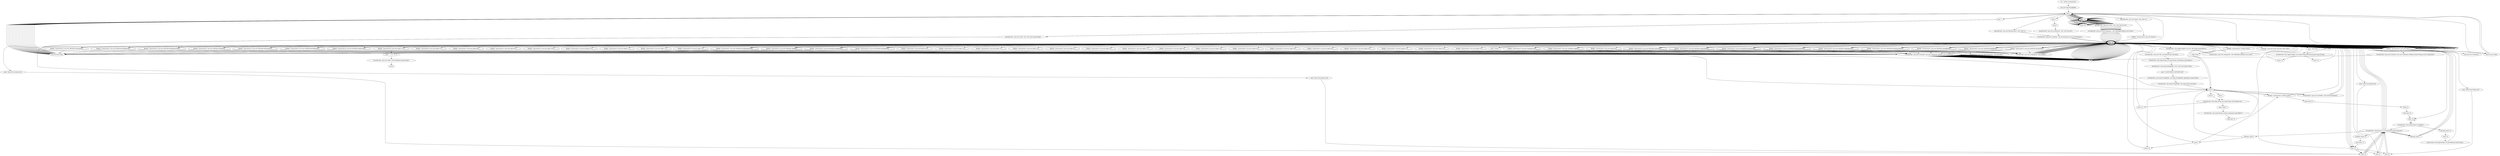 digraph "" {
    "r0 := @this: precession13"
    "new java.lang.StringBuffer"
    "r0 := @this: precession13"->"new java.lang.StringBuffer";
    "dup1.r"
    "new java.lang.StringBuffer"->"dup1.r";
    "load.r r0"
    "dup1.r"->"load.r r0";
    "virtualinvoke <java.applet.Applet: java.net.URL getDocumentBase()>"
    "load.r r0"->"virtualinvoke <java.applet.Applet: java.net.URL getDocumentBase()>";
    "virtualinvoke <java.net.URL: java.lang.String toString()>"
    "virtualinvoke <java.applet.Applet: java.net.URL getDocumentBase()>"->"virtualinvoke <java.net.URL: java.lang.String toString()>";
    "staticinvoke <java.lang.String: java.lang.String valueOf(java.lang.Object)>"
    "virtualinvoke <java.net.URL: java.lang.String toString()>"->"staticinvoke <java.lang.String: java.lang.String valueOf(java.lang.Object)>";
    "specialinvoke <java.lang.StringBuffer: void <init>(java.lang.String)>"
    "staticinvoke <java.lang.String: java.lang.String valueOf(java.lang.Object)>"->"specialinvoke <java.lang.StringBuffer: void <init>(java.lang.String)>";
    "push \"1234567890123456789012345\""
    "specialinvoke <java.lang.StringBuffer: void <init>(java.lang.String)>"->"push \"1234567890123456789012345\"";
    "virtualinvoke <java.lang.StringBuffer: java.lang.StringBuffer append(java.lang.String)>"
    "push \"1234567890123456789012345\""->"virtualinvoke <java.lang.StringBuffer: java.lang.StringBuffer append(java.lang.String)>";
    "virtualinvoke <java.lang.StringBuffer: java.lang.String toString()>"
    "virtualinvoke <java.lang.StringBuffer: java.lang.StringBuffer append(java.lang.String)>"->"virtualinvoke <java.lang.StringBuffer: java.lang.String toString()>";
    "push 0"
    "virtualinvoke <java.lang.StringBuffer: java.lang.String toString()>"->"push 0";
    "push 27"
    "push 0"->"push 27";
    "virtualinvoke <java.lang.String: java.lang.String substring(int,int)>"
    "push 27"->"virtualinvoke <java.lang.String: java.lang.String substring(int,int)>";
    "store.r r2"
    "virtualinvoke <java.lang.String: java.lang.String substring(int,int)>"->"store.r r2";
    "store.r r2"->"load.r r0";
    "new java.awt.BorderLayout"
    "load.r r0"->"new java.awt.BorderLayout";
    "new java.awt.BorderLayout"->"dup1.r";
    "specialinvoke <java.awt.BorderLayout: void <init>()>"
    "dup1.r"->"specialinvoke <java.awt.BorderLayout: void <init>()>";
    "virtualinvoke <java.awt.Container: void setLayout(java.awt.LayoutManager)>"
    "specialinvoke <java.awt.BorderLayout: void <init>()>"->"virtualinvoke <java.awt.Container: void setLayout(java.awt.LayoutManager)>";
    "virtualinvoke <java.awt.Container: void setLayout(java.awt.LayoutManager)>"->"load.r r0";
    "staticget <java.awt.Color: java.awt.Color white>"
    "load.r r0"->"staticget <java.awt.Color: java.awt.Color white>";
    "virtualinvoke <java.awt.Component: void setBackground(java.awt.Color)>"
    "staticget <java.awt.Color: java.awt.Color white>"->"virtualinvoke <java.awt.Component: void setBackground(java.awt.Color)>";
    "virtualinvoke <java.awt.Component: void setBackground(java.awt.Color)>"->"load.r r0";
    "fieldget <precession13: java.awt.TextField initialJDField>"
    "load.r r0"->"fieldget <precession13: java.awt.TextField initialJDField>";
    "virtualinvoke <java.awt.Component: void disable()>"
    "fieldget <precession13: java.awt.TextField initialJDField>"->"virtualinvoke <java.awt.Component: void disable()>";
    "virtualinvoke <java.awt.Component: void disable()>"->"load.r r0";
    "fieldget <precession13: java.awt.TextField finalJDField>"
    "load.r r0"->"fieldget <precession13: java.awt.TextField finalJDField>";
    "fieldget <precession13: java.awt.TextField finalJDField>"->"virtualinvoke <java.awt.Component: void disable()>";
    "virtualinvoke <java.awt.Component: void disable()>"->"load.r r0";
    "fieldget <precession13: java.awt.TextField raHfinal>"
    "load.r r0"->"fieldget <precession13: java.awt.TextField raHfinal>";
    "fieldget <precession13: java.awt.TextField raHfinal>"->"virtualinvoke <java.awt.Component: void disable()>";
    "virtualinvoke <java.awt.Component: void disable()>"->"load.r r0";
    "fieldget <precession13: java.awt.TextField raMinFinal>"
    "load.r r0"->"fieldget <precession13: java.awt.TextField raMinFinal>";
    "fieldget <precession13: java.awt.TextField raMinFinal>"->"virtualinvoke <java.awt.Component: void disable()>";
    "virtualinvoke <java.awt.Component: void disable()>"->"load.r r0";
    "fieldget <precession13: java.awt.TextField raSecFinal>"
    "load.r r0"->"fieldget <precession13: java.awt.TextField raSecFinal>";
    "fieldget <precession13: java.awt.TextField raSecFinal>"->"virtualinvoke <java.awt.Component: void disable()>";
    "virtualinvoke <java.awt.Component: void disable()>"->"load.r r0";
    "fieldget <precession13: java.awt.TextField raDecimFinal>"
    "load.r r0"->"fieldget <precession13: java.awt.TextField raDecimFinal>";
    "fieldget <precession13: java.awt.TextField raDecimFinal>"->"virtualinvoke <java.awt.Component: void disable()>";
    "virtualinvoke <java.awt.Component: void disable()>"->"load.r r0";
    "fieldget <precession13: java.awt.TextField decDegFinal>"
    "load.r r0"->"fieldget <precession13: java.awt.TextField decDegFinal>";
    "fieldget <precession13: java.awt.TextField decDegFinal>"->"virtualinvoke <java.awt.Component: void disable()>";
    "virtualinvoke <java.awt.Component: void disable()>"->"load.r r0";
    "fieldget <precession13: java.awt.TextField decMinFinal>"
    "load.r r0"->"fieldget <precession13: java.awt.TextField decMinFinal>";
    "fieldget <precession13: java.awt.TextField decMinFinal>"->"virtualinvoke <java.awt.Component: void disable()>";
    "virtualinvoke <java.awt.Component: void disable()>"->"load.r r0";
    "fieldget <precession13: java.awt.TextField decSecFinal>"
    "load.r r0"->"fieldget <precession13: java.awt.TextField decSecFinal>";
    "fieldget <precession13: java.awt.TextField decSecFinal>"->"virtualinvoke <java.awt.Component: void disable()>";
    "virtualinvoke <java.awt.Component: void disable()>"->"load.r r0";
    "fieldget <precession13: java.awt.TextField decDecimalFinal>"
    "load.r r0"->"fieldget <precession13: java.awt.TextField decDecimalFinal>";
    "fieldget <precession13: java.awt.TextField decDecimalFinal>"->"virtualinvoke <java.awt.Component: void disable()>";
    "virtualinvoke <java.awt.Component: void disable()>"->"load.r r0";
    "fieldget <precession13: java.awt.TextField raDecimInitial>"
    "load.r r0"->"fieldget <precession13: java.awt.TextField raDecimInitial>";
    "fieldget <precession13: java.awt.TextField raDecimInitial>"->"virtualinvoke <java.awt.Component: void disable()>";
    "virtualinvoke <java.awt.Component: void disable()>"->"load.r r0";
    "fieldget <precession13: java.awt.TextField decDecimalInitial>"
    "load.r r0"->"fieldget <precession13: java.awt.TextField decDecimalInitial>";
    "fieldget <precession13: java.awt.TextField decDecimalInitial>"->"virtualinvoke <java.awt.Component: void disable()>";
    "virtualinvoke <java.awt.Component: void disable()>"->"load.r r0";
    "new java.awt.Panel"
    "load.r r0"->"new java.awt.Panel";
    "new java.awt.Panel"->"dup1.r";
    "specialinvoke <java.awt.Panel: void <init>()>"
    "dup1.r"->"specialinvoke <java.awt.Panel: void <init>()>";
    "fieldput <precession13: java.awt.Panel p>"
    "specialinvoke <java.awt.Panel: void <init>()>"->"fieldput <precession13: java.awt.Panel p>";
    "fieldput <precession13: java.awt.Panel p>"->"load.r r0";
    "fieldget <precession13: java.awt.Panel p>"
    "load.r r0"->"fieldget <precession13: java.awt.Panel p>";
    "new java.awt.GridLayout"
    "fieldget <precession13: java.awt.Panel p>"->"new java.awt.GridLayout";
    "new java.awt.GridLayout"->"dup1.r";
    "push 17"
    "dup1.r"->"push 17";
    "push 3"
    "push 17"->"push 3";
    "specialinvoke <java.awt.GridLayout: void <init>(int,int)>"
    "push 3"->"specialinvoke <java.awt.GridLayout: void <init>(int,int)>";
    "specialinvoke <java.awt.GridLayout: void <init>(int,int)>"->"virtualinvoke <java.awt.Container: void setLayout(java.awt.LayoutManager)>";
    "virtualinvoke <java.awt.Container: void setLayout(java.awt.LayoutManager)>"->"load.r r0";
    "load.r r0"->"fieldget <precession13: java.awt.Panel p>";
    "fieldget <precession13: java.awt.Panel p>"->"load.r r0";
    "fieldget <precession13: java.awt.Label L11>"
    "load.r r0"->"fieldget <precession13: java.awt.Label L11>";
    "virtualinvoke <java.awt.Container: java.awt.Component add(java.awt.Component)>"
    "fieldget <precession13: java.awt.Label L11>"->"virtualinvoke <java.awt.Container: java.awt.Component add(java.awt.Component)>";
    "pop"
    "virtualinvoke <java.awt.Container: java.awt.Component add(java.awt.Component)>"->"pop";
    "pop"->"load.r r0";
    "load.r r0"->"fieldget <precession13: java.awt.Panel p>";
    "fieldget <precession13: java.awt.Panel p>"->"load.r r0";
    "fieldget <precession13: java.awt.Label L12>"
    "load.r r0"->"fieldget <precession13: java.awt.Label L12>";
    "fieldget <precession13: java.awt.Label L12>"->"virtualinvoke <java.awt.Container: java.awt.Component add(java.awt.Component)>";
    "virtualinvoke <java.awt.Container: java.awt.Component add(java.awt.Component)>"->"pop";
    "pop"->"load.r r0";
    "load.r r0"->"fieldget <precession13: java.awt.Panel p>";
    "fieldget <precession13: java.awt.Panel p>"->"load.r r0";
    "fieldget <precession13: java.awt.Label L13>"
    "load.r r0"->"fieldget <precession13: java.awt.Label L13>";
    "fieldget <precession13: java.awt.Label L13>"->"virtualinvoke <java.awt.Container: java.awt.Component add(java.awt.Component)>";
    "virtualinvoke <java.awt.Container: java.awt.Component add(java.awt.Component)>"->"pop";
    "pop"->"load.r r0";
    "load.r r0"->"fieldget <precession13: java.awt.Panel p>";
    "fieldget <precession13: java.awt.Panel p>"->"load.r r0";
    "fieldget <precession13: java.awt.Label L21>"
    "load.r r0"->"fieldget <precession13: java.awt.Label L21>";
    "fieldget <precession13: java.awt.Label L21>"->"virtualinvoke <java.awt.Container: java.awt.Component add(java.awt.Component)>";
    "virtualinvoke <java.awt.Container: java.awt.Component add(java.awt.Component)>"->"pop";
    "pop"->"load.r r0";
    "fieldget <precession13: java.awt.TextField initalEpoqueField>"
    "load.r r0"->"fieldget <precession13: java.awt.TextField initalEpoqueField>";
    "new java.awt.Color"
    "fieldget <precession13: java.awt.TextField initalEpoqueField>"->"new java.awt.Color";
    "new java.awt.Color"->"dup1.r";
    "push 220"
    "dup1.r"->"push 220";
    "push 255"
    "push 220"->"push 255";
    "push 255"->"push 220";
    "specialinvoke <java.awt.Color: void <init>(int,int,int)>"
    "push 220"->"specialinvoke <java.awt.Color: void <init>(int,int,int)>";
    "virtualinvoke <java.awt.TextComponent: void setBackground(java.awt.Color)>"
    "specialinvoke <java.awt.Color: void <init>(int,int,int)>"->"virtualinvoke <java.awt.TextComponent: void setBackground(java.awt.Color)>";
    "virtualinvoke <java.awt.TextComponent: void setBackground(java.awt.Color)>"->"load.r r0";
    "load.r r0"->"fieldget <precession13: java.awt.Panel p>";
    "fieldget <precession13: java.awt.Panel p>"->"load.r r0";
    "load.r r0"->"fieldget <precession13: java.awt.TextField initalEpoqueField>";
    "fieldget <precession13: java.awt.TextField initalEpoqueField>"->"virtualinvoke <java.awt.Container: java.awt.Component add(java.awt.Component)>";
    "virtualinvoke <java.awt.Container: java.awt.Component add(java.awt.Component)>"->"pop";
    "pop"->"load.r r0";
    "fieldget <precession13: java.awt.TextField finalEpoqueField>"
    "load.r r0"->"fieldget <precession13: java.awt.TextField finalEpoqueField>";
    "fieldget <precession13: java.awt.TextField finalEpoqueField>"->"new java.awt.Color";
    "new java.awt.Color"->"dup1.r";
    "dup1.r"->"push 220";
    "push 220"->"push 255";
    "push 255"->"push 220";
    "push 220"->"specialinvoke <java.awt.Color: void <init>(int,int,int)>";
    "specialinvoke <java.awt.Color: void <init>(int,int,int)>"->"virtualinvoke <java.awt.TextComponent: void setBackground(java.awt.Color)>";
    "virtualinvoke <java.awt.TextComponent: void setBackground(java.awt.Color)>"->"load.r r0";
    "load.r r0"->"fieldget <precession13: java.awt.Panel p>";
    "fieldget <precession13: java.awt.Panel p>"->"load.r r0";
    "load.r r0"->"fieldget <precession13: java.awt.TextField finalEpoqueField>";
    "fieldget <precession13: java.awt.TextField finalEpoqueField>"->"virtualinvoke <java.awt.Container: java.awt.Component add(java.awt.Component)>";
    "virtualinvoke <java.awt.Container: java.awt.Component add(java.awt.Component)>"->"pop";
    "pop"->"load.r r0";
    "load.r r0"->"fieldget <precession13: java.awt.Panel p>";
    "fieldget <precession13: java.awt.Panel p>"->"load.r r0";
    "fieldget <precession13: java.awt.Label L31>"
    "load.r r0"->"fieldget <precession13: java.awt.Label L31>";
    "fieldget <precession13: java.awt.Label L31>"->"virtualinvoke <java.awt.Container: java.awt.Component add(java.awt.Component)>";
    "virtualinvoke <java.awt.Container: java.awt.Component add(java.awt.Component)>"->"pop";
    "pop"->"load.r r0";
    "load.r r0"->"fieldget <precession13: java.awt.TextField initialJDField>";
    "fieldget <precession13: java.awt.TextField initialJDField>"->"new java.awt.Color";
    "new java.awt.Color"->"dup1.r";
    "dup1.r"->"push 255";
    "push 255"->"push 220";
    "push 220"->"push 220";
    "push 220"->"specialinvoke <java.awt.Color: void <init>(int,int,int)>";
    "specialinvoke <java.awt.Color: void <init>(int,int,int)>"->"virtualinvoke <java.awt.TextComponent: void setBackground(java.awt.Color)>";
    "virtualinvoke <java.awt.TextComponent: void setBackground(java.awt.Color)>"->"load.r r0";
    "load.r r0"->"fieldget <precession13: java.awt.Panel p>";
    "fieldget <precession13: java.awt.Panel p>"->"load.r r0";
    "load.r r0"->"fieldget <precession13: java.awt.TextField initialJDField>";
    "fieldget <precession13: java.awt.TextField initialJDField>"->"virtualinvoke <java.awt.Container: java.awt.Component add(java.awt.Component)>";
    "virtualinvoke <java.awt.Container: java.awt.Component add(java.awt.Component)>"->"pop";
    "pop"->"load.r r0";
    "load.r r0"->"fieldget <precession13: java.awt.TextField finalJDField>";
    "fieldget <precession13: java.awt.TextField finalJDField>"->"new java.awt.Color";
    "new java.awt.Color"->"dup1.r";
    "dup1.r"->"push 255";
    "push 255"->"push 220";
    "push 220"->"push 220";
    "push 220"->"specialinvoke <java.awt.Color: void <init>(int,int,int)>";
    "specialinvoke <java.awt.Color: void <init>(int,int,int)>"->"virtualinvoke <java.awt.TextComponent: void setBackground(java.awt.Color)>";
    "virtualinvoke <java.awt.TextComponent: void setBackground(java.awt.Color)>"->"load.r r0";
    "load.r r0"->"fieldget <precession13: java.awt.Panel p>";
    "fieldget <precession13: java.awt.Panel p>"->"load.r r0";
    "load.r r0"->"fieldget <precession13: java.awt.TextField finalJDField>";
    "fieldget <precession13: java.awt.TextField finalJDField>"->"virtualinvoke <java.awt.Container: java.awt.Component add(java.awt.Component)>";
    "virtualinvoke <java.awt.Container: java.awt.Component add(java.awt.Component)>"->"pop";
    "pop"->"load.r r0";
    "load.r r0"->"fieldget <precession13: java.awt.Panel p>";
    "fieldget <precession13: java.awt.Panel p>"->"load.r r0";
    "fieldget <precession13: java.awt.Label L41>"
    "load.r r0"->"fieldget <precession13: java.awt.Label L41>";
    "fieldget <precession13: java.awt.Label L41>"->"virtualinvoke <java.awt.Container: java.awt.Component add(java.awt.Component)>";
    "virtualinvoke <java.awt.Container: java.awt.Component add(java.awt.Component)>"->"pop";
    "pop"->"load.r r0";
    "fieldget <precession13: java.awt.TextField raHinitial>"
    "load.r r0"->"fieldget <precession13: java.awt.TextField raHinitial>";
    "fieldget <precession13: java.awt.TextField raHinitial>"->"new java.awt.Color";
    "new java.awt.Color"->"dup1.r";
    "dup1.r"->"push 220";
    "push 220"->"push 255";
    "push 255"->"push 220";
    "push 220"->"specialinvoke <java.awt.Color: void <init>(int,int,int)>";
    "specialinvoke <java.awt.Color: void <init>(int,int,int)>"->"virtualinvoke <java.awt.TextComponent: void setBackground(java.awt.Color)>";
    "virtualinvoke <java.awt.TextComponent: void setBackground(java.awt.Color)>"->"load.r r0";
    "load.r r0"->"fieldget <precession13: java.awt.Panel p>";
    "fieldget <precession13: java.awt.Panel p>"->"load.r r0";
    "load.r r0"->"fieldget <precession13: java.awt.TextField raHinitial>";
    "fieldget <precession13: java.awt.TextField raHinitial>"->"virtualinvoke <java.awt.Container: java.awt.Component add(java.awt.Component)>";
    "virtualinvoke <java.awt.Container: java.awt.Component add(java.awt.Component)>"->"pop";
    "pop"->"load.r r0";
    "load.r r0"->"fieldget <precession13: java.awt.TextField raHfinal>";
    "fieldget <precession13: java.awt.TextField raHfinal>"->"new java.awt.Color";
    "new java.awt.Color"->"dup1.r";
    "dup1.r"->"push 255";
    "push 255"->"push 220";
    "push 220"->"push 220";
    "push 220"->"specialinvoke <java.awt.Color: void <init>(int,int,int)>";
    "specialinvoke <java.awt.Color: void <init>(int,int,int)>"->"virtualinvoke <java.awt.TextComponent: void setBackground(java.awt.Color)>";
    "virtualinvoke <java.awt.TextComponent: void setBackground(java.awt.Color)>"->"load.r r0";
    "load.r r0"->"fieldget <precession13: java.awt.Panel p>";
    "fieldget <precession13: java.awt.Panel p>"->"load.r r0";
    "load.r r0"->"fieldget <precession13: java.awt.TextField raHfinal>";
    "fieldget <precession13: java.awt.TextField raHfinal>"->"virtualinvoke <java.awt.Container: java.awt.Component add(java.awt.Component)>";
    "virtualinvoke <java.awt.Container: java.awt.Component add(java.awt.Component)>"->"pop";
    "pop"->"load.r r0";
    "load.r r0"->"fieldget <precession13: java.awt.Panel p>";
    "fieldget <precession13: java.awt.Panel p>"->"load.r r0";
    "fieldget <precession13: java.awt.Label L51>"
    "load.r r0"->"fieldget <precession13: java.awt.Label L51>";
    "fieldget <precession13: java.awt.Label L51>"->"virtualinvoke <java.awt.Container: java.awt.Component add(java.awt.Component)>";
    "virtualinvoke <java.awt.Container: java.awt.Component add(java.awt.Component)>"->"pop";
    "pop"->"load.r r0";
    "load.r r0"->"fieldget <precession13: java.awt.Panel p>";
    "fieldget <precession13: java.awt.Panel p>"->"load.r r0";
    "fieldget <precession13: java.awt.TextField raMininitial>"
    "load.r r0"->"fieldget <precession13: java.awt.TextField raMininitial>";
    "fieldget <precession13: java.awt.TextField raMininitial>"->"virtualinvoke <java.awt.Container: java.awt.Component add(java.awt.Component)>";
    "virtualinvoke <java.awt.Container: java.awt.Component add(java.awt.Component)>"->"pop";
    "pop"->"load.r r0";
    "load.r r0"->"fieldget <precession13: java.awt.TextField raMininitial>";
    "fieldget <precession13: java.awt.TextField raMininitial>"->"new java.awt.Color";
    "new java.awt.Color"->"dup1.r";
    "dup1.r"->"push 220";
    "push 220"->"push 255";
    "push 255"->"push 220";
    "push 220"->"specialinvoke <java.awt.Color: void <init>(int,int,int)>";
    "specialinvoke <java.awt.Color: void <init>(int,int,int)>"->"virtualinvoke <java.awt.TextComponent: void setBackground(java.awt.Color)>";
    "virtualinvoke <java.awt.TextComponent: void setBackground(java.awt.Color)>"->"load.r r0";
    "load.r r0"->"fieldget <precession13: java.awt.TextField raMinFinal>";
    "fieldget <precession13: java.awt.TextField raMinFinal>"->"new java.awt.Color";
    "new java.awt.Color"->"dup1.r";
    "dup1.r"->"push 255";
    "push 255"->"push 220";
    "push 220"->"push 220";
    "push 220"->"specialinvoke <java.awt.Color: void <init>(int,int,int)>";
    "specialinvoke <java.awt.Color: void <init>(int,int,int)>"->"virtualinvoke <java.awt.TextComponent: void setBackground(java.awt.Color)>";
    "virtualinvoke <java.awt.TextComponent: void setBackground(java.awt.Color)>"->"load.r r0";
    "load.r r0"->"fieldget <precession13: java.awt.Panel p>";
    "fieldget <precession13: java.awt.Panel p>"->"load.r r0";
    "load.r r0"->"fieldget <precession13: java.awt.TextField raMinFinal>";
    "fieldget <precession13: java.awt.TextField raMinFinal>"->"virtualinvoke <java.awt.Container: java.awt.Component add(java.awt.Component)>";
    "virtualinvoke <java.awt.Container: java.awt.Component add(java.awt.Component)>"->"pop";
    "pop"->"load.r r0";
    "load.r r0"->"fieldget <precession13: java.awt.Panel p>";
    "fieldget <precession13: java.awt.Panel p>"->"load.r r0";
    "fieldget <precession13: java.awt.Label L61>"
    "load.r r0"->"fieldget <precession13: java.awt.Label L61>";
    "fieldget <precession13: java.awt.Label L61>"->"virtualinvoke <java.awt.Container: java.awt.Component add(java.awt.Component)>";
    "virtualinvoke <java.awt.Container: java.awt.Component add(java.awt.Component)>"->"pop";
    "pop"->"load.r r0";
    "load.r r0"->"fieldget <precession13: java.awt.Panel p>";
    "fieldget <precession13: java.awt.Panel p>"->"load.r r0";
    "fieldget <precession13: java.awt.TextField raSecInitial>"
    "load.r r0"->"fieldget <precession13: java.awt.TextField raSecInitial>";
    "fieldget <precession13: java.awt.TextField raSecInitial>"->"virtualinvoke <java.awt.Container: java.awt.Component add(java.awt.Component)>";
    "virtualinvoke <java.awt.Container: java.awt.Component add(java.awt.Component)>"->"pop";
    "pop"->"load.r r0";
    "load.r r0"->"fieldget <precession13: java.awt.TextField raSecInitial>";
    "fieldget <precession13: java.awt.TextField raSecInitial>"->"new java.awt.Color";
    "new java.awt.Color"->"dup1.r";
    "dup1.r"->"push 220";
    "push 220"->"push 255";
    "push 255"->"push 220";
    "push 220"->"specialinvoke <java.awt.Color: void <init>(int,int,int)>";
    "specialinvoke <java.awt.Color: void <init>(int,int,int)>"->"virtualinvoke <java.awt.TextComponent: void setBackground(java.awt.Color)>";
    "virtualinvoke <java.awt.TextComponent: void setBackground(java.awt.Color)>"->"load.r r0";
    "load.r r0"->"fieldget <precession13: java.awt.TextField raSecFinal>";
    "fieldget <precession13: java.awt.TextField raSecFinal>"->"new java.awt.Color";
    "new java.awt.Color"->"dup1.r";
    "dup1.r"->"push 255";
    "push 255"->"push 220";
    "push 220"->"push 220";
    "push 220"->"specialinvoke <java.awt.Color: void <init>(int,int,int)>";
    "specialinvoke <java.awt.Color: void <init>(int,int,int)>"->"virtualinvoke <java.awt.TextComponent: void setBackground(java.awt.Color)>";
    "virtualinvoke <java.awt.TextComponent: void setBackground(java.awt.Color)>"->"load.r r0";
    "load.r r0"->"fieldget <precession13: java.awt.Panel p>";
    "fieldget <precession13: java.awt.Panel p>"->"load.r r0";
    "load.r r0"->"fieldget <precession13: java.awt.TextField raSecFinal>";
    "fieldget <precession13: java.awt.TextField raSecFinal>"->"virtualinvoke <java.awt.Container: java.awt.Component add(java.awt.Component)>";
    "virtualinvoke <java.awt.Container: java.awt.Component add(java.awt.Component)>"->"pop";
    "pop"->"load.r r0";
    "load.r r0"->"fieldget <precession13: java.awt.Panel p>";
    "fieldget <precession13: java.awt.Panel p>"->"load.r r0";
    "fieldget <precession13: java.awt.Label L71>"
    "load.r r0"->"fieldget <precession13: java.awt.Label L71>";
    "fieldget <precession13: java.awt.Label L71>"->"virtualinvoke <java.awt.Container: java.awt.Component add(java.awt.Component)>";
    "virtualinvoke <java.awt.Container: java.awt.Component add(java.awt.Component)>"->"pop";
    "pop"->"load.r r0";
    "load.r r0"->"fieldget <precession13: java.awt.Panel p>";
    "fieldget <precession13: java.awt.Panel p>"->"load.r r0";
    "load.r r0"->"fieldget <precession13: java.awt.TextField raDecimInitial>";
    "fieldget <precession13: java.awt.TextField raDecimInitial>"->"virtualinvoke <java.awt.Container: java.awt.Component add(java.awt.Component)>";
    "virtualinvoke <java.awt.Container: java.awt.Component add(java.awt.Component)>"->"pop";
    "pop"->"load.r r0";
    "load.r r0"->"fieldget <precession13: java.awt.TextField raDecimInitial>";
    "fieldget <precession13: java.awt.TextField raDecimInitial>"->"new java.awt.Color";
    "new java.awt.Color"->"dup1.r";
    "dup1.r"->"push 255";
    "push 255"->"push 220";
    "push 220"->"push 220";
    "push 220"->"specialinvoke <java.awt.Color: void <init>(int,int,int)>";
    "specialinvoke <java.awt.Color: void <init>(int,int,int)>"->"virtualinvoke <java.awt.TextComponent: void setBackground(java.awt.Color)>";
    "virtualinvoke <java.awt.TextComponent: void setBackground(java.awt.Color)>"->"load.r r0";
    "load.r r0"->"fieldget <precession13: java.awt.TextField raDecimFinal>";
    "fieldget <precession13: java.awt.TextField raDecimFinal>"->"new java.awt.Color";
    "new java.awt.Color"->"dup1.r";
    "dup1.r"->"push 255";
    "push 255"->"push 220";
    "push 220"->"push 220";
    "push 220"->"specialinvoke <java.awt.Color: void <init>(int,int,int)>";
    "specialinvoke <java.awt.Color: void <init>(int,int,int)>"->"virtualinvoke <java.awt.TextComponent: void setBackground(java.awt.Color)>";
    "virtualinvoke <java.awt.TextComponent: void setBackground(java.awt.Color)>"->"load.r r0";
    "load.r r0"->"fieldget <precession13: java.awt.Panel p>";
    "fieldget <precession13: java.awt.Panel p>"->"load.r r0";
    "load.r r0"->"fieldget <precession13: java.awt.TextField raDecimFinal>";
    "fieldget <precession13: java.awt.TextField raDecimFinal>"->"virtualinvoke <java.awt.Container: java.awt.Component add(java.awt.Component)>";
    "virtualinvoke <java.awt.Container: java.awt.Component add(java.awt.Component)>"->"pop";
    "pop"->"load.r r0";
    "load.r r0"->"fieldget <precession13: java.awt.Panel p>";
    "fieldget <precession13: java.awt.Panel p>"->"load.r r0";
    "fieldget <precession13: java.awt.Label L81>"
    "load.r r0"->"fieldget <precession13: java.awt.Label L81>";
    "fieldget <precession13: java.awt.Label L81>"->"virtualinvoke <java.awt.Container: java.awt.Component add(java.awt.Component)>";
    "virtualinvoke <java.awt.Container: java.awt.Component add(java.awt.Component)>"->"pop";
    "pop"->"load.r r0";
    "load.r r0"->"fieldget <precession13: java.awt.Panel p>";
    "fieldget <precession13: java.awt.Panel p>"->"load.r r0";
    "fieldget <precession13: java.awt.TextField decDegInitial>"
    "load.r r0"->"fieldget <precession13: java.awt.TextField decDegInitial>";
    "fieldget <precession13: java.awt.TextField decDegInitial>"->"virtualinvoke <java.awt.Container: java.awt.Component add(java.awt.Component)>";
    "virtualinvoke <java.awt.Container: java.awt.Component add(java.awt.Component)>"->"pop";
    "pop"->"load.r r0";
    "load.r r0"->"fieldget <precession13: java.awt.TextField decDegInitial>";
    "fieldget <precession13: java.awt.TextField decDegInitial>"->"new java.awt.Color";
    "new java.awt.Color"->"dup1.r";
    "dup1.r"->"push 220";
    "push 220"->"push 255";
    "push 255"->"push 220";
    "push 220"->"specialinvoke <java.awt.Color: void <init>(int,int,int)>";
    "specialinvoke <java.awt.Color: void <init>(int,int,int)>"->"virtualinvoke <java.awt.TextComponent: void setBackground(java.awt.Color)>";
    "virtualinvoke <java.awt.TextComponent: void setBackground(java.awt.Color)>"->"load.r r0";
    "load.r r0"->"fieldget <precession13: java.awt.TextField decDegFinal>";
    "fieldget <precession13: java.awt.TextField decDegFinal>"->"new java.awt.Color";
    "new java.awt.Color"->"dup1.r";
    "dup1.r"->"push 255";
    "push 255"->"push 220";
    "push 220"->"push 220";
    "push 220"->"specialinvoke <java.awt.Color: void <init>(int,int,int)>";
    "specialinvoke <java.awt.Color: void <init>(int,int,int)>"->"virtualinvoke <java.awt.TextComponent: void setBackground(java.awt.Color)>";
    "virtualinvoke <java.awt.TextComponent: void setBackground(java.awt.Color)>"->"load.r r0";
    "load.r r0"->"fieldget <precession13: java.awt.Panel p>";
    "fieldget <precession13: java.awt.Panel p>"->"load.r r0";
    "load.r r0"->"fieldget <precession13: java.awt.TextField decDegFinal>";
    "fieldget <precession13: java.awt.TextField decDegFinal>"->"virtualinvoke <java.awt.Container: java.awt.Component add(java.awt.Component)>";
    "virtualinvoke <java.awt.Container: java.awt.Component add(java.awt.Component)>"->"pop";
    "pop"->"load.r r0";
    "load.r r0"->"fieldget <precession13: java.awt.Panel p>";
    "fieldget <precession13: java.awt.Panel p>"->"load.r r0";
    "fieldget <precession13: java.awt.Label L91>"
    "load.r r0"->"fieldget <precession13: java.awt.Label L91>";
    "fieldget <precession13: java.awt.Label L91>"->"virtualinvoke <java.awt.Container: java.awt.Component add(java.awt.Component)>";
    "virtualinvoke <java.awt.Container: java.awt.Component add(java.awt.Component)>"->"pop";
    "pop"->"load.r r0";
    "load.r r0"->"fieldget <precession13: java.awt.Panel p>";
    "fieldget <precession13: java.awt.Panel p>"->"load.r r0";
    "fieldget <precession13: java.awt.TextField decMinInitial>"
    "load.r r0"->"fieldget <precession13: java.awt.TextField decMinInitial>";
    "fieldget <precession13: java.awt.TextField decMinInitial>"->"virtualinvoke <java.awt.Container: java.awt.Component add(java.awt.Component)>";
    "virtualinvoke <java.awt.Container: java.awt.Component add(java.awt.Component)>"->"pop";
    "pop"->"load.r r0";
    "load.r r0"->"fieldget <precession13: java.awt.TextField decMinInitial>";
    "fieldget <precession13: java.awt.TextField decMinInitial>"->"new java.awt.Color";
    "new java.awt.Color"->"dup1.r";
    "dup1.r"->"push 220";
    "push 220"->"push 255";
    "push 255"->"push 220";
    "push 220"->"specialinvoke <java.awt.Color: void <init>(int,int,int)>";
    "specialinvoke <java.awt.Color: void <init>(int,int,int)>"->"virtualinvoke <java.awt.TextComponent: void setBackground(java.awt.Color)>";
    "virtualinvoke <java.awt.TextComponent: void setBackground(java.awt.Color)>"->"load.r r0";
    "load.r r0"->"fieldget <precession13: java.awt.TextField decMinFinal>";
    "fieldget <precession13: java.awt.TextField decMinFinal>"->"new java.awt.Color";
    "new java.awt.Color"->"dup1.r";
    "dup1.r"->"push 255";
    "push 255"->"push 220";
    "push 220"->"push 220";
    "push 220"->"specialinvoke <java.awt.Color: void <init>(int,int,int)>";
    "specialinvoke <java.awt.Color: void <init>(int,int,int)>"->"virtualinvoke <java.awt.TextComponent: void setBackground(java.awt.Color)>";
    "virtualinvoke <java.awt.TextComponent: void setBackground(java.awt.Color)>"->"load.r r0";
    "load.r r0"->"fieldget <precession13: java.awt.Panel p>";
    "fieldget <precession13: java.awt.Panel p>"->"load.r r0";
    "load.r r0"->"fieldget <precession13: java.awt.TextField decMinFinal>";
    "fieldget <precession13: java.awt.TextField decMinFinal>"->"virtualinvoke <java.awt.Container: java.awt.Component add(java.awt.Component)>";
    "virtualinvoke <java.awt.Container: java.awt.Component add(java.awt.Component)>"->"pop";
    "pop"->"load.r r0";
    "load.r r0"->"fieldget <precession13: java.awt.Panel p>";
    "fieldget <precession13: java.awt.Panel p>"->"load.r r0";
    "fieldget <precession13: java.awt.Label L101>"
    "load.r r0"->"fieldget <precession13: java.awt.Label L101>";
    "fieldget <precession13: java.awt.Label L101>"->"virtualinvoke <java.awt.Container: java.awt.Component add(java.awt.Component)>";
    "virtualinvoke <java.awt.Container: java.awt.Component add(java.awt.Component)>"->"pop";
    "pop"->"load.r r0";
    "fieldget <precession13: java.awt.TextField decSecInitial>"
    "load.r r0"->"fieldget <precession13: java.awt.TextField decSecInitial>";
    "fieldget <precession13: java.awt.TextField decSecInitial>"->"new java.awt.Color";
    "new java.awt.Color"->"dup1.r";
    "dup1.r"->"push 220";
    "push 220"->"push 255";
    "push 255"->"push 220";
    "push 220"->"specialinvoke <java.awt.Color: void <init>(int,int,int)>";
    "specialinvoke <java.awt.Color: void <init>(int,int,int)>"->"virtualinvoke <java.awt.TextComponent: void setBackground(java.awt.Color)>";
    "virtualinvoke <java.awt.TextComponent: void setBackground(java.awt.Color)>"->"load.r r0";
    "load.r r0"->"fieldget <precession13: java.awt.Panel p>";
    "fieldget <precession13: java.awt.Panel p>"->"load.r r0";
    "load.r r0"->"fieldget <precession13: java.awt.TextField decSecInitial>";
    "fieldget <precession13: java.awt.TextField decSecInitial>"->"virtualinvoke <java.awt.Container: java.awt.Component add(java.awt.Component)>";
    "virtualinvoke <java.awt.Container: java.awt.Component add(java.awt.Component)>"->"pop";
    "pop"->"load.r r0";
    "load.r r0"->"fieldget <precession13: java.awt.TextField decSecFinal>";
    "fieldget <precession13: java.awt.TextField decSecFinal>"->"new java.awt.Color";
    "new java.awt.Color"->"dup1.r";
    "dup1.r"->"push 255";
    "push 255"->"push 220";
    "push 220"->"push 220";
    "push 220"->"specialinvoke <java.awt.Color: void <init>(int,int,int)>";
    "specialinvoke <java.awt.Color: void <init>(int,int,int)>"->"virtualinvoke <java.awt.TextComponent: void setBackground(java.awt.Color)>";
    "virtualinvoke <java.awt.TextComponent: void setBackground(java.awt.Color)>"->"load.r r0";
    "load.r r0"->"fieldget <precession13: java.awt.Panel p>";
    "fieldget <precession13: java.awt.Panel p>"->"load.r r0";
    "load.r r0"->"fieldget <precession13: java.awt.TextField decSecFinal>";
    "fieldget <precession13: java.awt.TextField decSecFinal>"->"virtualinvoke <java.awt.Container: java.awt.Component add(java.awt.Component)>";
    "virtualinvoke <java.awt.Container: java.awt.Component add(java.awt.Component)>"->"pop";
    "pop"->"load.r r0";
    "fieldget <precession13: java.awt.Checkbox negDec>"
    "load.r r0"->"fieldget <precession13: java.awt.Checkbox negDec>";
    "fieldget <precession13: java.awt.Checkbox negDec>"->"push 0";
    "virtualinvoke <java.awt.Checkbox: void setState(boolean)>"
    "push 0"->"virtualinvoke <java.awt.Checkbox: void setState(boolean)>";
    "virtualinvoke <java.awt.Checkbox: void setState(boolean)>"->"load.r r0";
    "load.r r0"->"fieldget <precession13: java.awt.Panel p>";
    "fieldget <precession13: java.awt.Panel p>"->"load.r r0";
    "load.r r0"->"fieldget <precession13: java.awt.Checkbox negDec>";
    "fieldget <precession13: java.awt.Checkbox negDec>"->"virtualinvoke <java.awt.Container: java.awt.Component add(java.awt.Component)>";
    "virtualinvoke <java.awt.Container: java.awt.Component add(java.awt.Component)>"->"pop";
    "pop"->"load.r r0";
    "load.r r0"->"fieldget <precession13: java.awt.Panel p>";
    "new java.awt.Label"
    "fieldget <precession13: java.awt.Panel p>"->"new java.awt.Label";
    "new java.awt.Label"->"dup1.r";
    "push \"\""
    "dup1.r"->"push \"\"";
    "specialinvoke <java.awt.Label: void <init>(java.lang.String)>"
    "push \"\""->"specialinvoke <java.awt.Label: void <init>(java.lang.String)>";
    "specialinvoke <java.awt.Label: void <init>(java.lang.String)>"->"virtualinvoke <java.awt.Container: java.awt.Component add(java.awt.Component)>";
    "virtualinvoke <java.awt.Container: java.awt.Component add(java.awt.Component)>"->"pop";
    "pop"->"load.r r0";
    "load.r r0"->"fieldget <precession13: java.awt.Panel p>";
    "fieldget <precession13: java.awt.Panel p>"->"new java.awt.Label";
    "new java.awt.Label"->"dup1.r";
    "dup1.r"->"push \"\"";
    "push \"\""->"specialinvoke <java.awt.Label: void <init>(java.lang.String)>";
    "specialinvoke <java.awt.Label: void <init>(java.lang.String)>"->"virtualinvoke <java.awt.Container: java.awt.Component add(java.awt.Component)>";
    "virtualinvoke <java.awt.Container: java.awt.Component add(java.awt.Component)>"->"pop";
    "pop"->"load.r r0";
    "load.r r0"->"fieldget <precession13: java.awt.Panel p>";
    "fieldget <precession13: java.awt.Panel p>"->"load.r r0";
    "fieldget <precession13: java.awt.Label L111>"
    "load.r r0"->"fieldget <precession13: java.awt.Label L111>";
    "fieldget <precession13: java.awt.Label L111>"->"virtualinvoke <java.awt.Container: java.awt.Component add(java.awt.Component)>";
    "virtualinvoke <java.awt.Container: java.awt.Component add(java.awt.Component)>"->"pop";
    "pop"->"load.r r0";
    "load.r r0"->"fieldget <precession13: java.awt.TextField decDecimalInitial>";
    "fieldget <precession13: java.awt.TextField decDecimalInitial>"->"new java.awt.Color";
    "new java.awt.Color"->"dup1.r";
    "dup1.r"->"push 255";
    "push 255"->"push 220";
    "push 220"->"push 220";
    "push 220"->"specialinvoke <java.awt.Color: void <init>(int,int,int)>";
    "specialinvoke <java.awt.Color: void <init>(int,int,int)>"->"virtualinvoke <java.awt.TextComponent: void setBackground(java.awt.Color)>";
    "virtualinvoke <java.awt.TextComponent: void setBackground(java.awt.Color)>"->"load.r r0";
    "load.r r0"->"fieldget <precession13: java.awt.Panel p>";
    "fieldget <precession13: java.awt.Panel p>"->"load.r r0";
    "load.r r0"->"fieldget <precession13: java.awt.TextField decDecimalInitial>";
    "fieldget <precession13: java.awt.TextField decDecimalInitial>"->"virtualinvoke <java.awt.Container: java.awt.Component add(java.awt.Component)>";
    "virtualinvoke <java.awt.Container: java.awt.Component add(java.awt.Component)>"->"pop";
    "pop"->"load.r r0";
    "load.r r0"->"fieldget <precession13: java.awt.TextField decDecimalFinal>";
    "fieldget <precession13: java.awt.TextField decDecimalFinal>"->"new java.awt.Color";
    "new java.awt.Color"->"dup1.r";
    "dup1.r"->"push 255";
    "push 255"->"push 220";
    "push 220"->"push 220";
    "push 220"->"specialinvoke <java.awt.Color: void <init>(int,int,int)>";
    "specialinvoke <java.awt.Color: void <init>(int,int,int)>"->"virtualinvoke <java.awt.TextComponent: void setBackground(java.awt.Color)>";
    "virtualinvoke <java.awt.TextComponent: void setBackground(java.awt.Color)>"->"load.r r0";
    "load.r r0"->"fieldget <precession13: java.awt.Panel p>";
    "fieldget <precession13: java.awt.Panel p>"->"load.r r0";
    "load.r r0"->"fieldget <precession13: java.awt.TextField decDecimalFinal>";
    "fieldget <precession13: java.awt.TextField decDecimalFinal>"->"virtualinvoke <java.awt.Container: java.awt.Component add(java.awt.Component)>";
    "virtualinvoke <java.awt.Container: java.awt.Component add(java.awt.Component)>"->"pop";
    "pop"->"load.r r0";
    "load.r r0"->"fieldget <precession13: java.awt.Panel p>";
    "fieldget <precession13: java.awt.Panel p>"->"load.r r0";
    "fieldget <precession13: java.awt.Label L_1>"
    "load.r r0"->"fieldget <precession13: java.awt.Label L_1>";
    "fieldget <precession13: java.awt.Label L_1>"->"virtualinvoke <java.awt.Container: java.awt.Component add(java.awt.Component)>";
    "virtualinvoke <java.awt.Container: java.awt.Component add(java.awt.Component)>"->"pop";
    "pop"->"load.r r0";
    "load.r r0"->"fieldget <precession13: java.awt.Panel p>";
    "fieldget <precession13: java.awt.Panel p>"->"load.r r0";
    "fieldget <precession13: java.awt.Label L_2>"
    "load.r r0"->"fieldget <precession13: java.awt.Label L_2>";
    "fieldget <precession13: java.awt.Label L_2>"->"virtualinvoke <java.awt.Container: java.awt.Component add(java.awt.Component)>";
    "virtualinvoke <java.awt.Container: java.awt.Component add(java.awt.Component)>"->"pop";
    "pop"->"load.r r0";
    "load.r r0"->"fieldget <precession13: java.awt.Panel p>";
    "fieldget <precession13: java.awt.Panel p>"->"load.r r0";
    "fieldget <precession13: java.awt.Label L_3>"
    "load.r r0"->"fieldget <precession13: java.awt.Label L_3>";
    "fieldget <precession13: java.awt.Label L_3>"->"virtualinvoke <java.awt.Container: java.awt.Component add(java.awt.Component)>";
    "virtualinvoke <java.awt.Container: java.awt.Component add(java.awt.Component)>"->"pop";
    "pop"->"load.r r0";
    "fieldget <precession13: java.awt.Checkbox box>"
    "load.r r0"->"fieldget <precession13: java.awt.Checkbox box>";
    "fieldget <precession13: java.awt.Checkbox box>"->"push 0";
    "push 0"->"virtualinvoke <java.awt.Checkbox: void setState(boolean)>";
    "virtualinvoke <java.awt.Checkbox: void setState(boolean)>"->"load.r r0";
    "load.r r0"->"fieldget <precession13: java.awt.Panel p>";
    "fieldget <precession13: java.awt.Panel p>"->"load.r r0";
    "load.r r0"->"fieldget <precession13: java.awt.Checkbox box>";
    "fieldget <precession13: java.awt.Checkbox box>"->"virtualinvoke <java.awt.Container: java.awt.Component add(java.awt.Component)>";
    "virtualinvoke <java.awt.Container: java.awt.Component add(java.awt.Component)>"->"pop";
    "pop"->"load.r r0";
    "load.r r0"->"fieldget <precession13: java.awt.Panel p>";
    "fieldget <precession13: java.awt.Panel p>"->"load.r r0";
    "fieldget <precession13: java.awt.Button run>"
    "load.r r0"->"fieldget <precession13: java.awt.Button run>";
    "fieldget <precession13: java.awt.Button run>"->"virtualinvoke <java.awt.Container: java.awt.Component add(java.awt.Component)>";
    "virtualinvoke <java.awt.Container: java.awt.Component add(java.awt.Component)>"->"pop";
    "pop"->"load.r r0";
    "load.r r0"->"fieldget <precession13: java.awt.Panel p>";
    "fieldget <precession13: java.awt.Panel p>"->"load.r r0";
    "fieldget <precession13: java.awt.Label L112>"
    "load.r r0"->"fieldget <precession13: java.awt.Label L112>";
    "fieldget <precession13: java.awt.Label L112>"->"virtualinvoke <java.awt.Container: java.awt.Component add(java.awt.Component)>";
    "virtualinvoke <java.awt.Container: java.awt.Component add(java.awt.Component)>"->"pop";
    "pop"->"load.r r0";
    "load.r r0"->"fieldget <precession13: java.awt.Panel p>";
    "fieldget <precession13: java.awt.Panel p>"->"load.r r0";
    "fieldget <precession13: java.awt.Label L_4>"
    "load.r r0"->"fieldget <precession13: java.awt.Label L_4>";
    "fieldget <precession13: java.awt.Label L_4>"->"virtualinvoke <java.awt.Container: java.awt.Component add(java.awt.Component)>";
    "virtualinvoke <java.awt.Container: java.awt.Component add(java.awt.Component)>"->"pop";
    "pop"->"load.r r0";
    "load.r r0"->"fieldget <precession13: java.awt.Panel p>";
    "fieldget <precession13: java.awt.Panel p>"->"load.r r0";
    "fieldget <precession13: java.awt.Label L_5>"
    "load.r r0"->"fieldget <precession13: java.awt.Label L_5>";
    "fieldget <precession13: java.awt.Label L_5>"->"virtualinvoke <java.awt.Container: java.awt.Component add(java.awt.Component)>";
    "virtualinvoke <java.awt.Container: java.awt.Component add(java.awt.Component)>"->"pop";
    "pop"->"load.r r0";
    "load.r r0"->"fieldget <precession13: java.awt.Panel p>";
    "fieldget <precession13: java.awt.Panel p>"->"load.r r0";
    "fieldget <precession13: java.awt.Label L_6>"
    "load.r r0"->"fieldget <precession13: java.awt.Label L_6>";
    "fieldget <precession13: java.awt.Label L_6>"->"virtualinvoke <java.awt.Container: java.awt.Component add(java.awt.Component)>";
    "virtualinvoke <java.awt.Container: java.awt.Component add(java.awt.Component)>"->"pop";
    "pop"->"load.r r0";
    "load.r r0"->"fieldget <precession13: java.awt.Panel p>";
    "fieldget <precession13: java.awt.Panel p>"->"load.r r0";
    "fieldget <precession13: java.awt.Label L1>"
    "load.r r0"->"fieldget <precession13: java.awt.Label L1>";
    "fieldget <precession13: java.awt.Label L1>"->"virtualinvoke <java.awt.Container: java.awt.Component add(java.awt.Component)>";
    "virtualinvoke <java.awt.Container: java.awt.Component add(java.awt.Component)>"->"pop";
    "pop"->"load.r r0";
    "load.r r0"->"fieldget <precession13: java.awt.Panel p>";
    "fieldget <precession13: java.awt.Panel p>"->"load.r r0";
    "fieldget <precession13: java.awt.Label L2>"
    "load.r r0"->"fieldget <precession13: java.awt.Label L2>";
    "fieldget <precession13: java.awt.Label L2>"->"virtualinvoke <java.awt.Container: java.awt.Component add(java.awt.Component)>";
    "virtualinvoke <java.awt.Container: java.awt.Component add(java.awt.Component)>"->"pop";
    "pop"->"load.r r0";
    "load.r r0"->"fieldget <precession13: java.awt.Panel p>";
    "fieldget <precession13: java.awt.Panel p>"->"load.r r0";
    "fieldget <precession13: java.awt.Label L_7>"
    "load.r r0"->"fieldget <precession13: java.awt.Label L_7>";
    "fieldget <precession13: java.awt.Label L_7>"->"virtualinvoke <java.awt.Container: java.awt.Component add(java.awt.Component)>";
    "virtualinvoke <java.awt.Container: java.awt.Component add(java.awt.Component)>"->"pop";
    "pop"->"load.r r0";
    "load.r r0"->"fieldget <precession13: java.awt.Panel p>";
    "fieldget <precession13: java.awt.Panel p>"->"load.r r0";
    "fieldget <precession13: java.awt.Label L3>"
    "load.r r0"->"fieldget <precession13: java.awt.Label L3>";
    "fieldget <precession13: java.awt.Label L3>"->"virtualinvoke <java.awt.Container: java.awt.Component add(java.awt.Component)>";
    "virtualinvoke <java.awt.Container: java.awt.Component add(java.awt.Component)>"->"pop";
    "pop"->"load.r r0";
    "load.r r0"->"fieldget <precession13: java.awt.Panel p>";
    "fieldget <precession13: java.awt.Panel p>"->"load.r r0";
    "fieldget <precession13: java.awt.Label L_8>"
    "load.r r0"->"fieldget <precession13: java.awt.Label L_8>";
    "fieldget <precession13: java.awt.Label L_8>"->"virtualinvoke <java.awt.Container: java.awt.Component add(java.awt.Component)>";
    "virtualinvoke <java.awt.Container: java.awt.Component add(java.awt.Component)>"->"pop";
    "pop"->"load.r r0";
    "push \"Center\""
    "load.r r0"->"push \"Center\"";
    "push \"Center\""->"load.r r0";
    "load.r r0"->"fieldget <precession13: java.awt.Panel p>";
    "virtualinvoke <java.awt.Container: java.awt.Component add(java.lang.String,java.awt.Component)>"
    "fieldget <precession13: java.awt.Panel p>"->"virtualinvoke <java.awt.Container: java.awt.Component add(java.lang.String,java.awt.Component)>";
    "virtualinvoke <java.awt.Container: java.awt.Component add(java.lang.String,java.awt.Component)>"->"pop";
    "pop"->"load.r r0";
    "load.r r0"->"fieldget <precession13: java.awt.TextField initalEpoqueField>";
    "virtualinvoke <java.awt.TextComponent: void selectAll()>"
    "fieldget <precession13: java.awt.TextField initalEpoqueField>"->"virtualinvoke <java.awt.TextComponent: void selectAll()>";
    "virtualinvoke <java.awt.TextComponent: void selectAll()>"->"load.r r0";
    "push \"email\""
    "load.r r0"->"push \"email\"";
    "virtualinvoke <java.applet.Applet: java.lang.String getParameter(java.lang.String)>"
    "push \"email\""->"virtualinvoke <java.applet.Applet: java.lang.String getParameter(java.lang.String)>";
    "store.r r3"
    "virtualinvoke <java.applet.Applet: java.lang.String getParameter(java.lang.String)>"->"store.r r3";
    "store.r r3"->"load.r r0";
    "push \"password\""
    "load.r r0"->"push \"password\"";
    "push \"password\""->"virtualinvoke <java.applet.Applet: java.lang.String getParameter(java.lang.String)>";
    "store.r r4"
    "virtualinvoke <java.applet.Applet: java.lang.String getParameter(java.lang.String)>"->"store.r r4";
    "store.r r4"->"load.r r0";
    "load.r r2"
    "load.r r0"->"load.r r2";
    "push 22"
    "load.r r2"->"push 22";
    "virtualinvoke <precession13: int formula(java.lang.String,int)>"
    "push 22"->"virtualinvoke <precession13: int formula(java.lang.String,int)>";
    "virtualinvoke <precession13: int formula(java.lang.String,int)>"->"load.r r0";
    "push \"http://www.GeoAstro.de\""
    "load.r r0"->"push \"http://www.GeoAstro.de\"";
    "push \"http://www.GeoAstro.de\""->"push 22";
    "push 22"->"virtualinvoke <precession13: int formula(java.lang.String,int)>";
    "ifcmpeq.i push 1"
    "virtualinvoke <precession13: int formula(java.lang.String,int)>"->"ifcmpeq.i push 1";
    "ifcmpeq.i push 1"->"load.r r0";
    "load.r r0"->"load.r r2";
    "load.r r2"->"push 22";
    "push 22"->"virtualinvoke <precession13: int formula(java.lang.String,int)>";
    "virtualinvoke <precession13: int formula(java.lang.String,int)>"->"load.r r0";
    "push \"http://www.geoastro.de\""
    "load.r r0"->"push \"http://www.geoastro.de\"";
    "push \"http://www.geoastro.de\""->"push 22";
    "push 22"->"virtualinvoke <precession13: int formula(java.lang.String,int)>";
    "virtualinvoke <precession13: int formula(java.lang.String,int)>"->"ifcmpeq.i push 1";
    "ifcmpeq.i push 1"->"load.r r0";
    "load.r r0"->"load.r r2";
    "push 21"
    "load.r r2"->"push 21";
    "push 21"->"virtualinvoke <precession13: int formula(java.lang.String,int)>";
    "virtualinvoke <precession13: int formula(java.lang.String,int)>"->"load.r r0";
    "push \"http://www.jgiesen.de\""
    "load.r r0"->"push \"http://www.jgiesen.de\"";
    "push \"http://www.jgiesen.de\""->"push 21";
    "push 21"->"virtualinvoke <precession13: int formula(java.lang.String,int)>";
    "virtualinvoke <precession13: int formula(java.lang.String,int)>"->"ifcmpeq.i push 1";
    "ifcmpeq.i push 1"->"load.r r0";
    "load.r r0"->"load.r r2";
    "push 20"
    "load.r r2"->"push 20";
    "push 20"->"virtualinvoke <precession13: int formula(java.lang.String,int)>";
    "virtualinvoke <precession13: int formula(java.lang.String,int)>"->"load.r r0";
    "push \"http://www.SciAm.com\""
    "load.r r0"->"push \"http://www.SciAm.com\"";
    "push \"http://www.SciAm.com\""->"push 20";
    "push 20"->"virtualinvoke <precession13: int formula(java.lang.String,int)>";
    "ifcmpne.i push 0"
    "virtualinvoke <precession13: int formula(java.lang.String,int)>"->"ifcmpne.i push 0";
    "push 1"
    "ifcmpne.i push 0"->"push 1";
    "store.b z2"
    "push 1"->"store.b z2";
    "store.b z2"->"load.r r0";
    "load.r r0"->"push 0";
    "fieldput <precession13: boolean demo>"
    "push 0"->"fieldput <precession13: boolean demo>";
    "goto load.b z2"
    "fieldput <precession13: boolean demo>"->"goto load.b z2";
    "load.b z2"
    "goto load.b z2"->"load.b z2";
    "ifne load.r r0"
    "load.b z2"->"ifne load.r r0";
    "load.r r3"
    "ifne load.r r0"->"load.r r3";
    "virtualinvoke <java.lang.String: int length()>"
    "load.r r3"->"virtualinvoke <java.lang.String: int length()>";
    "ifeq goto load.r r2"
    "virtualinvoke <java.lang.String: int length()>"->"ifeq goto load.r r2";
    "load.r r4"
    "ifeq goto load.r r2"->"load.r r4";
    "staticinvoke <java.lang.Integer: int parseInt(java.lang.String)>"
    "load.r r4"->"staticinvoke <java.lang.Integer: int parseInt(java.lang.String)>";
    "staticinvoke <java.lang.Integer: int parseInt(java.lang.String)>"->"load.r r0";
    "load.r r0"->"load.r r3";
    "load.r r3"->"load.r r3";
    "load.r r3"->"virtualinvoke <java.lang.String: int length()>";
    "virtualinvoke <java.lang.String: int length()>"->"virtualinvoke <precession13: int formula(java.lang.String,int)>";
    "ifcmpeq.i load.r r0"
    "virtualinvoke <precession13: int formula(java.lang.String,int)>"->"ifcmpeq.i load.r r0";
    "goto load.r r2"
    "ifcmpeq.i load.r r0"->"goto load.r r2";
    "goto load.r r2"->"load.r r2";
    "load.r r2"->"push 0";
    "push 7"
    "push 0"->"push 7";
    "push 7"->"virtualinvoke <java.lang.String: java.lang.String substring(int,int)>";
    "push \"http://\""
    "virtualinvoke <java.lang.String: java.lang.String substring(int,int)>"->"push \"http://\"";
    "virtualinvoke <java.lang.String: boolean equals(java.lang.Object)>"
    "push \"http://\""->"virtualinvoke <java.lang.String: boolean equals(java.lang.Object)>";
    "ifeq load.r r0"
    "virtualinvoke <java.lang.String: boolean equals(java.lang.Object)>"->"ifeq load.r r0";
    "ifeq load.r r0"->"load.r r0";
    "load.r r0"->"push 1";
    "push 1"->"fieldput <precession13: boolean demo>";
    "fieldput <precession13: boolean demo>"->"load.r r0";
    "fieldget <precession13: boolean demo>"
    "load.r r0"->"fieldget <precession13: boolean demo>";
    "ifeq return"
    "fieldget <precession13: boolean demo>"->"ifeq return";
    "ifeq return"->"load.r r0";
    "load.r r0"->"fieldget <precession13: java.awt.Label L112>";
    "push \"    D  E  M  O\""
    "fieldget <precession13: java.awt.Label L112>"->"push \"    D  E  M  O\"";
    "virtualinvoke <java.awt.Label: void setText(java.lang.String)>"
    "push \"    D  E  M  O\""->"virtualinvoke <java.awt.Label: void setText(java.lang.String)>";
    "return"
    "virtualinvoke <java.awt.Label: void setText(java.lang.String)>"->"return";
    "ifcmpeq.i load.r r0"->"load.r r0";
    "load.r r0"->"push 0";
    "push 0"->"fieldput <precession13: boolean demo>";
    "ifcmpne.i push 0"->"push 0";
    "push 0"->"store.b z2";
}
